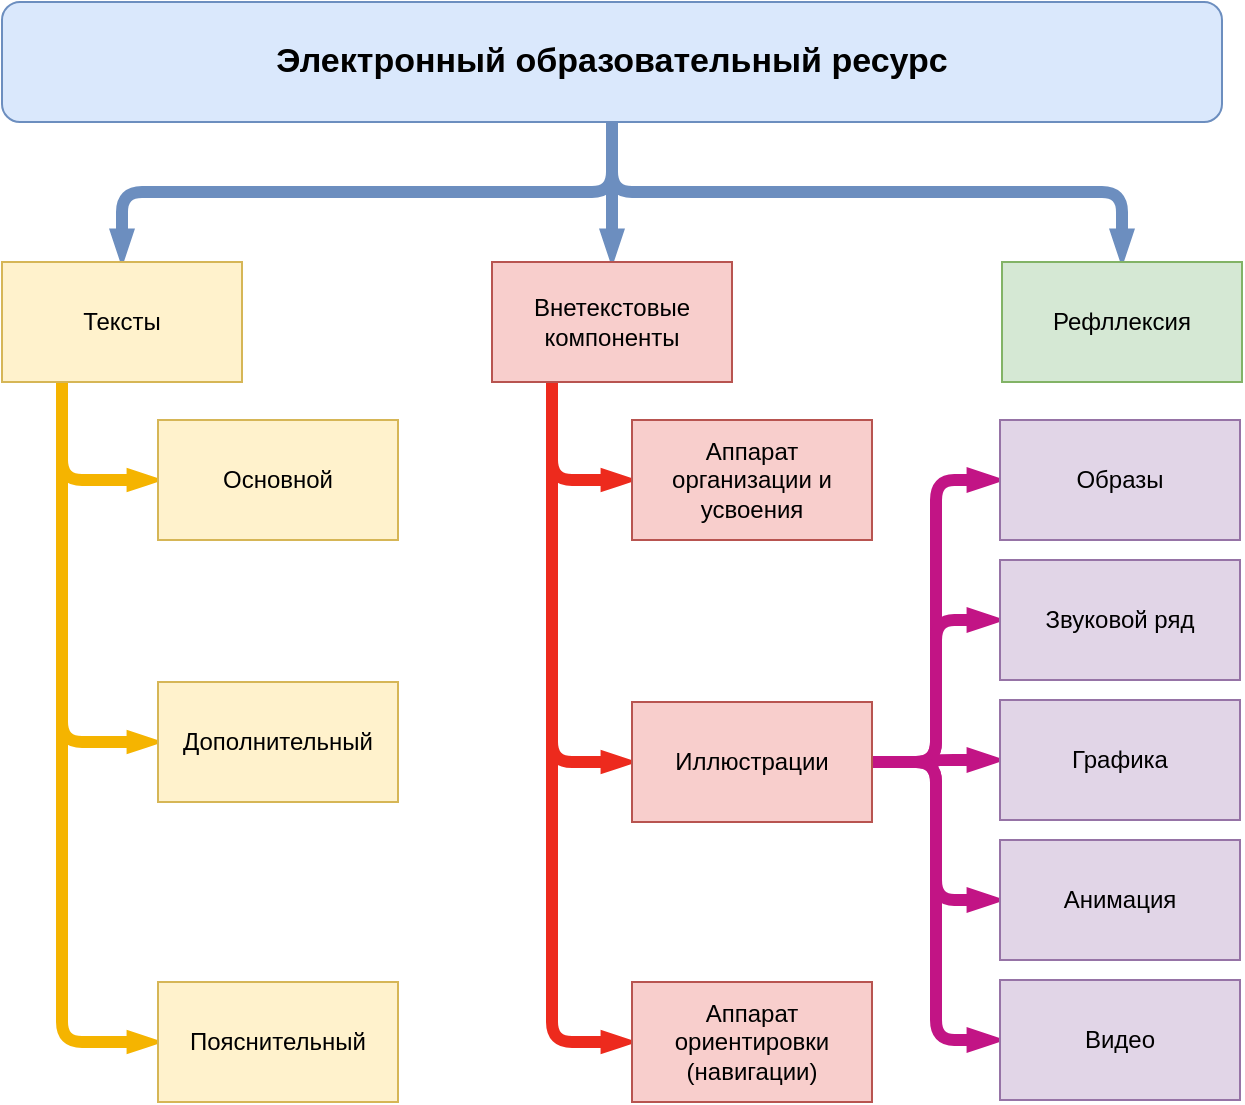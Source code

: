 <mxfile version="21.3.0" type="github">
  <diagram name="Страница 1" id="SGJ52EowYoGvM5bgdT4J">
    <mxGraphModel dx="1155" dy="659" grid="1" gridSize="10" guides="1" tooltips="1" connect="1" arrows="1" fold="1" page="1" pageScale="1" pageWidth="827" pageHeight="1169" math="0" shadow="0">
      <root>
        <mxCell id="0" />
        <mxCell id="1" parent="0" />
        <mxCell id="qGKSi0UmujYfA3TloqsL-28" style="edgeStyle=orthogonalEdgeStyle;rounded=1;orthogonalLoop=1;jettySize=auto;html=1;exitX=0.5;exitY=1;exitDx=0;exitDy=0;entryX=0.5;entryY=0;entryDx=0;entryDy=0;endArrow=blockThin;endFill=1;strokeWidth=6;endSize=1;startSize=1;fillColor=#dae8fc;strokeColor=#6c8ebf;" edge="1" parent="1" source="qGKSi0UmujYfA3TloqsL-1" target="qGKSi0UmujYfA3TloqsL-2">
          <mxGeometry relative="1" as="geometry" />
        </mxCell>
        <mxCell id="qGKSi0UmujYfA3TloqsL-29" style="edgeStyle=orthogonalEdgeStyle;rounded=1;orthogonalLoop=1;jettySize=auto;html=1;exitX=0.5;exitY=1;exitDx=0;exitDy=0;entryX=0.5;entryY=0;entryDx=0;entryDy=0;endArrow=blockThin;endFill=1;strokeWidth=6;endSize=1;startSize=1;fillColor=#dae8fc;strokeColor=#6c8ebf;" edge="1" parent="1" source="qGKSi0UmujYfA3TloqsL-1" target="qGKSi0UmujYfA3TloqsL-17">
          <mxGeometry relative="1" as="geometry" />
        </mxCell>
        <mxCell id="qGKSi0UmujYfA3TloqsL-1" value="Электронный образовательный ресурс" style="rounded=1;whiteSpace=wrap;html=1;fontSize=17;fontStyle=1;fillColor=#dae8fc;strokeColor=#6c8ebf;" vertex="1" parent="1">
          <mxGeometry x="50" y="40" width="610" height="60" as="geometry" />
        </mxCell>
        <mxCell id="qGKSi0UmujYfA3TloqsL-8" value="&lt;br&gt;" style="edgeStyle=orthogonalEdgeStyle;rounded=1;orthogonalLoop=1;jettySize=auto;html=1;exitX=0.25;exitY=1;exitDx=0;exitDy=0;entryX=0;entryY=0.5;entryDx=0;entryDy=0;strokeWidth=6;endArrow=blockThin;endFill=1;endSize=0;startSize=0;targetPerimeterSpacing=0;fillColor=#f0a30a;strokeColor=#f5b400;" edge="1" parent="1" source="qGKSi0UmujYfA3TloqsL-2" target="qGKSi0UmujYfA3TloqsL-5">
          <mxGeometry relative="1" as="geometry" />
        </mxCell>
        <mxCell id="qGKSi0UmujYfA3TloqsL-9" style="edgeStyle=orthogonalEdgeStyle;rounded=1;orthogonalLoop=1;jettySize=auto;html=1;exitX=0.25;exitY=1;exitDx=0;exitDy=0;entryX=0;entryY=0.5;entryDx=0;entryDy=0;strokeWidth=6;endArrow=blockThin;endFill=1;endSize=0;startSize=0;targetPerimeterSpacing=0;fillColor=#f0a30a;strokeColor=#f5b400;" edge="1" parent="1" source="qGKSi0UmujYfA3TloqsL-2" target="qGKSi0UmujYfA3TloqsL-6">
          <mxGeometry relative="1" as="geometry" />
        </mxCell>
        <mxCell id="qGKSi0UmujYfA3TloqsL-10" style="edgeStyle=orthogonalEdgeStyle;rounded=1;orthogonalLoop=1;jettySize=auto;html=1;exitX=0.25;exitY=1;exitDx=0;exitDy=0;entryX=0;entryY=0.5;entryDx=0;entryDy=0;strokeWidth=6;endArrow=blockThin;endFill=1;endSize=0;startSize=0;targetPerimeterSpacing=0;fillColor=#f0a30a;strokeColor=#f5b400;" edge="1" parent="1" source="qGKSi0UmujYfA3TloqsL-2" target="qGKSi0UmujYfA3TloqsL-7">
          <mxGeometry relative="1" as="geometry" />
        </mxCell>
        <mxCell id="qGKSi0UmujYfA3TloqsL-14" style="edgeStyle=orthogonalEdgeStyle;rounded=1;orthogonalLoop=1;jettySize=auto;html=1;exitX=0.25;exitY=1;exitDx=0;exitDy=0;entryX=0;entryY=0.5;entryDx=0;entryDy=0;endSize=0;strokeWidth=6;startSize=0;endArrow=blockThin;endFill=1;fillColor=#f8cecc;strokeColor=#ed2a1d;gradientColor=#ea6b66;" edge="1" parent="1" source="qGKSi0UmujYfA3TloqsL-4" target="qGKSi0UmujYfA3TloqsL-11">
          <mxGeometry relative="1" as="geometry" />
        </mxCell>
        <mxCell id="qGKSi0UmujYfA3TloqsL-15" style="edgeStyle=orthogonalEdgeStyle;rounded=1;orthogonalLoop=1;jettySize=auto;html=1;exitX=0.25;exitY=1;exitDx=0;exitDy=0;entryX=0;entryY=0.5;entryDx=0;entryDy=0;endSize=0;strokeWidth=6;startSize=0;endArrow=blockThin;endFill=1;fillColor=#f8cecc;strokeColor=#ed2a1d;gradientColor=#ea6b66;" edge="1" parent="1" source="qGKSi0UmujYfA3TloqsL-4" target="qGKSi0UmujYfA3TloqsL-12">
          <mxGeometry relative="1" as="geometry" />
        </mxCell>
        <mxCell id="qGKSi0UmujYfA3TloqsL-16" style="edgeStyle=orthogonalEdgeStyle;rounded=1;orthogonalLoop=1;jettySize=auto;html=1;exitX=0.25;exitY=1;exitDx=0;exitDy=0;entryX=0;entryY=0.5;entryDx=0;entryDy=0;endSize=0;strokeWidth=6;startSize=0;endArrow=blockThin;endFill=1;fillColor=#f8cecc;strokeColor=#ed2a1d;gradientColor=#ea6b66;" edge="1" parent="1" source="qGKSi0UmujYfA3TloqsL-4" target="qGKSi0UmujYfA3TloqsL-13">
          <mxGeometry relative="1" as="geometry" />
        </mxCell>
        <mxCell id="qGKSi0UmujYfA3TloqsL-23" style="edgeStyle=orthogonalEdgeStyle;rounded=1;orthogonalLoop=1;jettySize=auto;html=1;exitX=1;exitY=0.5;exitDx=0;exitDy=0;entryX=0;entryY=0.5;entryDx=0;entryDy=0;endArrow=blockThin;endFill=1;strokeWidth=6;endSize=1;startSize=1;fillColor=#e6d0de;gradientColor=#d5739d;strokeColor=#c21485;" edge="1" parent="1" source="qGKSi0UmujYfA3TloqsL-11" target="qGKSi0UmujYfA3TloqsL-18">
          <mxGeometry relative="1" as="geometry" />
        </mxCell>
        <mxCell id="qGKSi0UmujYfA3TloqsL-24" style="edgeStyle=orthogonalEdgeStyle;rounded=1;orthogonalLoop=1;jettySize=auto;html=1;exitX=1;exitY=0.5;exitDx=0;exitDy=0;entryX=0;entryY=0.5;entryDx=0;entryDy=0;endArrow=blockThin;endFill=1;strokeWidth=6;endSize=1;startSize=1;fillColor=#e6d0de;gradientColor=#d5739d;strokeColor=#c21485;" edge="1" parent="1" source="qGKSi0UmujYfA3TloqsL-11" target="qGKSi0UmujYfA3TloqsL-19">
          <mxGeometry relative="1" as="geometry" />
        </mxCell>
        <mxCell id="qGKSi0UmujYfA3TloqsL-25" style="edgeStyle=orthogonalEdgeStyle;rounded=1;orthogonalLoop=1;jettySize=auto;html=1;exitX=1;exitY=0.5;exitDx=0;exitDy=0;endArrow=blockThin;endFill=1;strokeWidth=6;endSize=1;startSize=1;fillColor=#e6d0de;gradientColor=#d5739d;strokeColor=#c21485;" edge="1" parent="1" source="qGKSi0UmujYfA3TloqsL-11" target="qGKSi0UmujYfA3TloqsL-20">
          <mxGeometry relative="1" as="geometry">
            <mxPoint x="510" y="430" as="sourcePoint" />
            <mxPoint x="560" y="400" as="targetPoint" />
          </mxGeometry>
        </mxCell>
        <mxCell id="qGKSi0UmujYfA3TloqsL-26" style="edgeStyle=orthogonalEdgeStyle;rounded=1;orthogonalLoop=1;jettySize=auto;html=1;exitX=1;exitY=0.5;exitDx=0;exitDy=0;entryX=0;entryY=0.5;entryDx=0;entryDy=0;endArrow=blockThin;endFill=1;strokeWidth=6;endSize=1;startSize=1;fillColor=#e6d0de;gradientColor=#d5739d;strokeColor=#c21485;" edge="1" parent="1" source="qGKSi0UmujYfA3TloqsL-11" target="qGKSi0UmujYfA3TloqsL-21">
          <mxGeometry relative="1" as="geometry">
            <mxPoint x="510" y="430" as="sourcePoint" />
            <mxPoint x="560" y="470" as="targetPoint" />
          </mxGeometry>
        </mxCell>
        <mxCell id="qGKSi0UmujYfA3TloqsL-27" style="edgeStyle=orthogonalEdgeStyle;rounded=1;orthogonalLoop=1;jettySize=auto;html=1;exitX=1;exitY=0.5;exitDx=0;exitDy=0;entryX=0;entryY=0.5;entryDx=0;entryDy=0;endArrow=blockThin;endFill=1;strokeWidth=6;endSize=1;startSize=1;fillColor=#e6d0de;gradientColor=#d5739d;strokeColor=#c21485;" edge="1" parent="1" source="qGKSi0UmujYfA3TloqsL-11" target="qGKSi0UmujYfA3TloqsL-22">
          <mxGeometry relative="1" as="geometry">
            <mxPoint x="510" y="430" as="sourcePoint" />
            <mxPoint x="560" y="540" as="targetPoint" />
          </mxGeometry>
        </mxCell>
        <mxCell id="qGKSi0UmujYfA3TloqsL-30" style="edgeStyle=orthogonalEdgeStyle;rounded=1;orthogonalLoop=1;jettySize=auto;html=1;exitX=0.5;exitY=1;exitDx=0;exitDy=0;entryX=0.5;entryY=0;entryDx=0;entryDy=0;endArrow=blockThin;endFill=1;strokeWidth=6;endSize=1;startSize=1;fillColor=#dae8fc;strokeColor=#6c8ebf;" edge="1" parent="1" source="qGKSi0UmujYfA3TloqsL-1" target="qGKSi0UmujYfA3TloqsL-4">
          <mxGeometry relative="1" as="geometry">
            <mxPoint x="433" y="110" as="sourcePoint" />
            <mxPoint x="620" y="180" as="targetPoint" />
          </mxGeometry>
        </mxCell>
        <mxCell id="qGKSi0UmujYfA3TloqsL-2" value="Тексты" style="rounded=0;whiteSpace=wrap;html=1;fillColor=#fff2cc;strokeColor=#d6b656;" vertex="1" parent="1">
          <mxGeometry x="50" y="170" width="120" height="60" as="geometry" />
        </mxCell>
        <mxCell id="qGKSi0UmujYfA3TloqsL-4" value="Внетекстовые компоненты" style="rounded=0;whiteSpace=wrap;html=1;fillColor=#f8cecc;strokeColor=#b85450;" vertex="1" parent="1">
          <mxGeometry x="295" y="170" width="120" height="60" as="geometry" />
        </mxCell>
        <mxCell id="qGKSi0UmujYfA3TloqsL-5" value="Основной" style="rounded=0;whiteSpace=wrap;html=1;fillColor=#fff2cc;strokeColor=#d6b656;" vertex="1" parent="1">
          <mxGeometry x="128" y="249" width="120" height="60" as="geometry" />
        </mxCell>
        <mxCell id="qGKSi0UmujYfA3TloqsL-6" value="Дополнительный" style="rounded=0;whiteSpace=wrap;html=1;fillColor=#fff2cc;strokeColor=#d6b656;" vertex="1" parent="1">
          <mxGeometry x="128" y="380" width="120" height="60" as="geometry" />
        </mxCell>
        <mxCell id="qGKSi0UmujYfA3TloqsL-7" value="Пояснительный" style="rounded=0;whiteSpace=wrap;html=1;fillColor=#fff2cc;strokeColor=#d6b656;" vertex="1" parent="1">
          <mxGeometry x="128" y="530" width="120" height="60" as="geometry" />
        </mxCell>
        <mxCell id="qGKSi0UmujYfA3TloqsL-11" value="Иллюстрации" style="rounded=0;whiteSpace=wrap;html=1;fillColor=#f8cecc;strokeColor=#b85450;" vertex="1" parent="1">
          <mxGeometry x="365" y="390" width="120" height="60" as="geometry" />
        </mxCell>
        <mxCell id="qGKSi0UmujYfA3TloqsL-12" value="Аппарат организации и усвоения" style="rounded=0;whiteSpace=wrap;html=1;fillColor=#f8cecc;strokeColor=#b85450;" vertex="1" parent="1">
          <mxGeometry x="365" y="249" width="120" height="60" as="geometry" />
        </mxCell>
        <mxCell id="qGKSi0UmujYfA3TloqsL-13" value="Аппарат ориентировки (навигации)" style="rounded=0;whiteSpace=wrap;html=1;fillColor=#f8cecc;strokeColor=#b85450;" vertex="1" parent="1">
          <mxGeometry x="365" y="530" width="120" height="60" as="geometry" />
        </mxCell>
        <mxCell id="qGKSi0UmujYfA3TloqsL-17" value="Рефллексия" style="rounded=0;whiteSpace=wrap;html=1;fillColor=#d5e8d4;strokeColor=#82b366;" vertex="1" parent="1">
          <mxGeometry x="550" y="170" width="120" height="60" as="geometry" />
        </mxCell>
        <mxCell id="qGKSi0UmujYfA3TloqsL-18" value="Образы" style="rounded=0;whiteSpace=wrap;html=1;fillColor=#e1d5e7;strokeColor=#9673a6;" vertex="1" parent="1">
          <mxGeometry x="549" y="249" width="120" height="60" as="geometry" />
        </mxCell>
        <mxCell id="qGKSi0UmujYfA3TloqsL-19" value="Звуковой ряд" style="rounded=0;whiteSpace=wrap;html=1;fillColor=#e1d5e7;strokeColor=#9673a6;" vertex="1" parent="1">
          <mxGeometry x="549" y="319" width="120" height="60" as="geometry" />
        </mxCell>
        <mxCell id="qGKSi0UmujYfA3TloqsL-20" value="Графика" style="rounded=0;whiteSpace=wrap;html=1;fillColor=#e1d5e7;strokeColor=#9673a6;" vertex="1" parent="1">
          <mxGeometry x="549" y="389" width="120" height="60" as="geometry" />
        </mxCell>
        <mxCell id="qGKSi0UmujYfA3TloqsL-21" value="Анимация" style="rounded=0;whiteSpace=wrap;html=1;fillColor=#e1d5e7;strokeColor=#9673a6;" vertex="1" parent="1">
          <mxGeometry x="549" y="459" width="120" height="60" as="geometry" />
        </mxCell>
        <mxCell id="qGKSi0UmujYfA3TloqsL-22" value="Видео" style="rounded=0;whiteSpace=wrap;html=1;fillColor=#e1d5e7;strokeColor=#9673a6;" vertex="1" parent="1">
          <mxGeometry x="549" y="529" width="120" height="60" as="geometry" />
        </mxCell>
      </root>
    </mxGraphModel>
  </diagram>
</mxfile>
